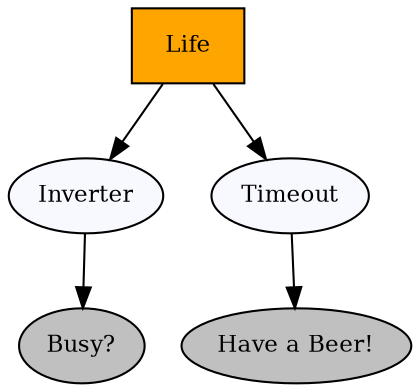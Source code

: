 digraph life {
graph [fontname="times-roman"];
node [fontname="times-roman"];
edge [fontname="times-roman"];
Life [fillcolor=orange, fontcolor=black, fontsize=11, shape=box, style=filled];
Inverter [fillcolor=ghostwhite, fontcolor=black, fontsize=11, shape=ellipse, style=filled];
Life -> Inverter;
"Busy?" [fillcolor=gray, fontcolor=black, fontsize=11, shape=ellipse, style=filled];
Inverter -> "Busy?";
Timeout [fillcolor=ghostwhite, fontcolor=black, fontsize=11, shape=ellipse, style=filled];
Life -> Timeout;
"Have a Beer!" [fillcolor=gray, fontcolor=black, fontsize=11, shape=ellipse, style=filled];
Timeout -> "Have a Beer!";
}
